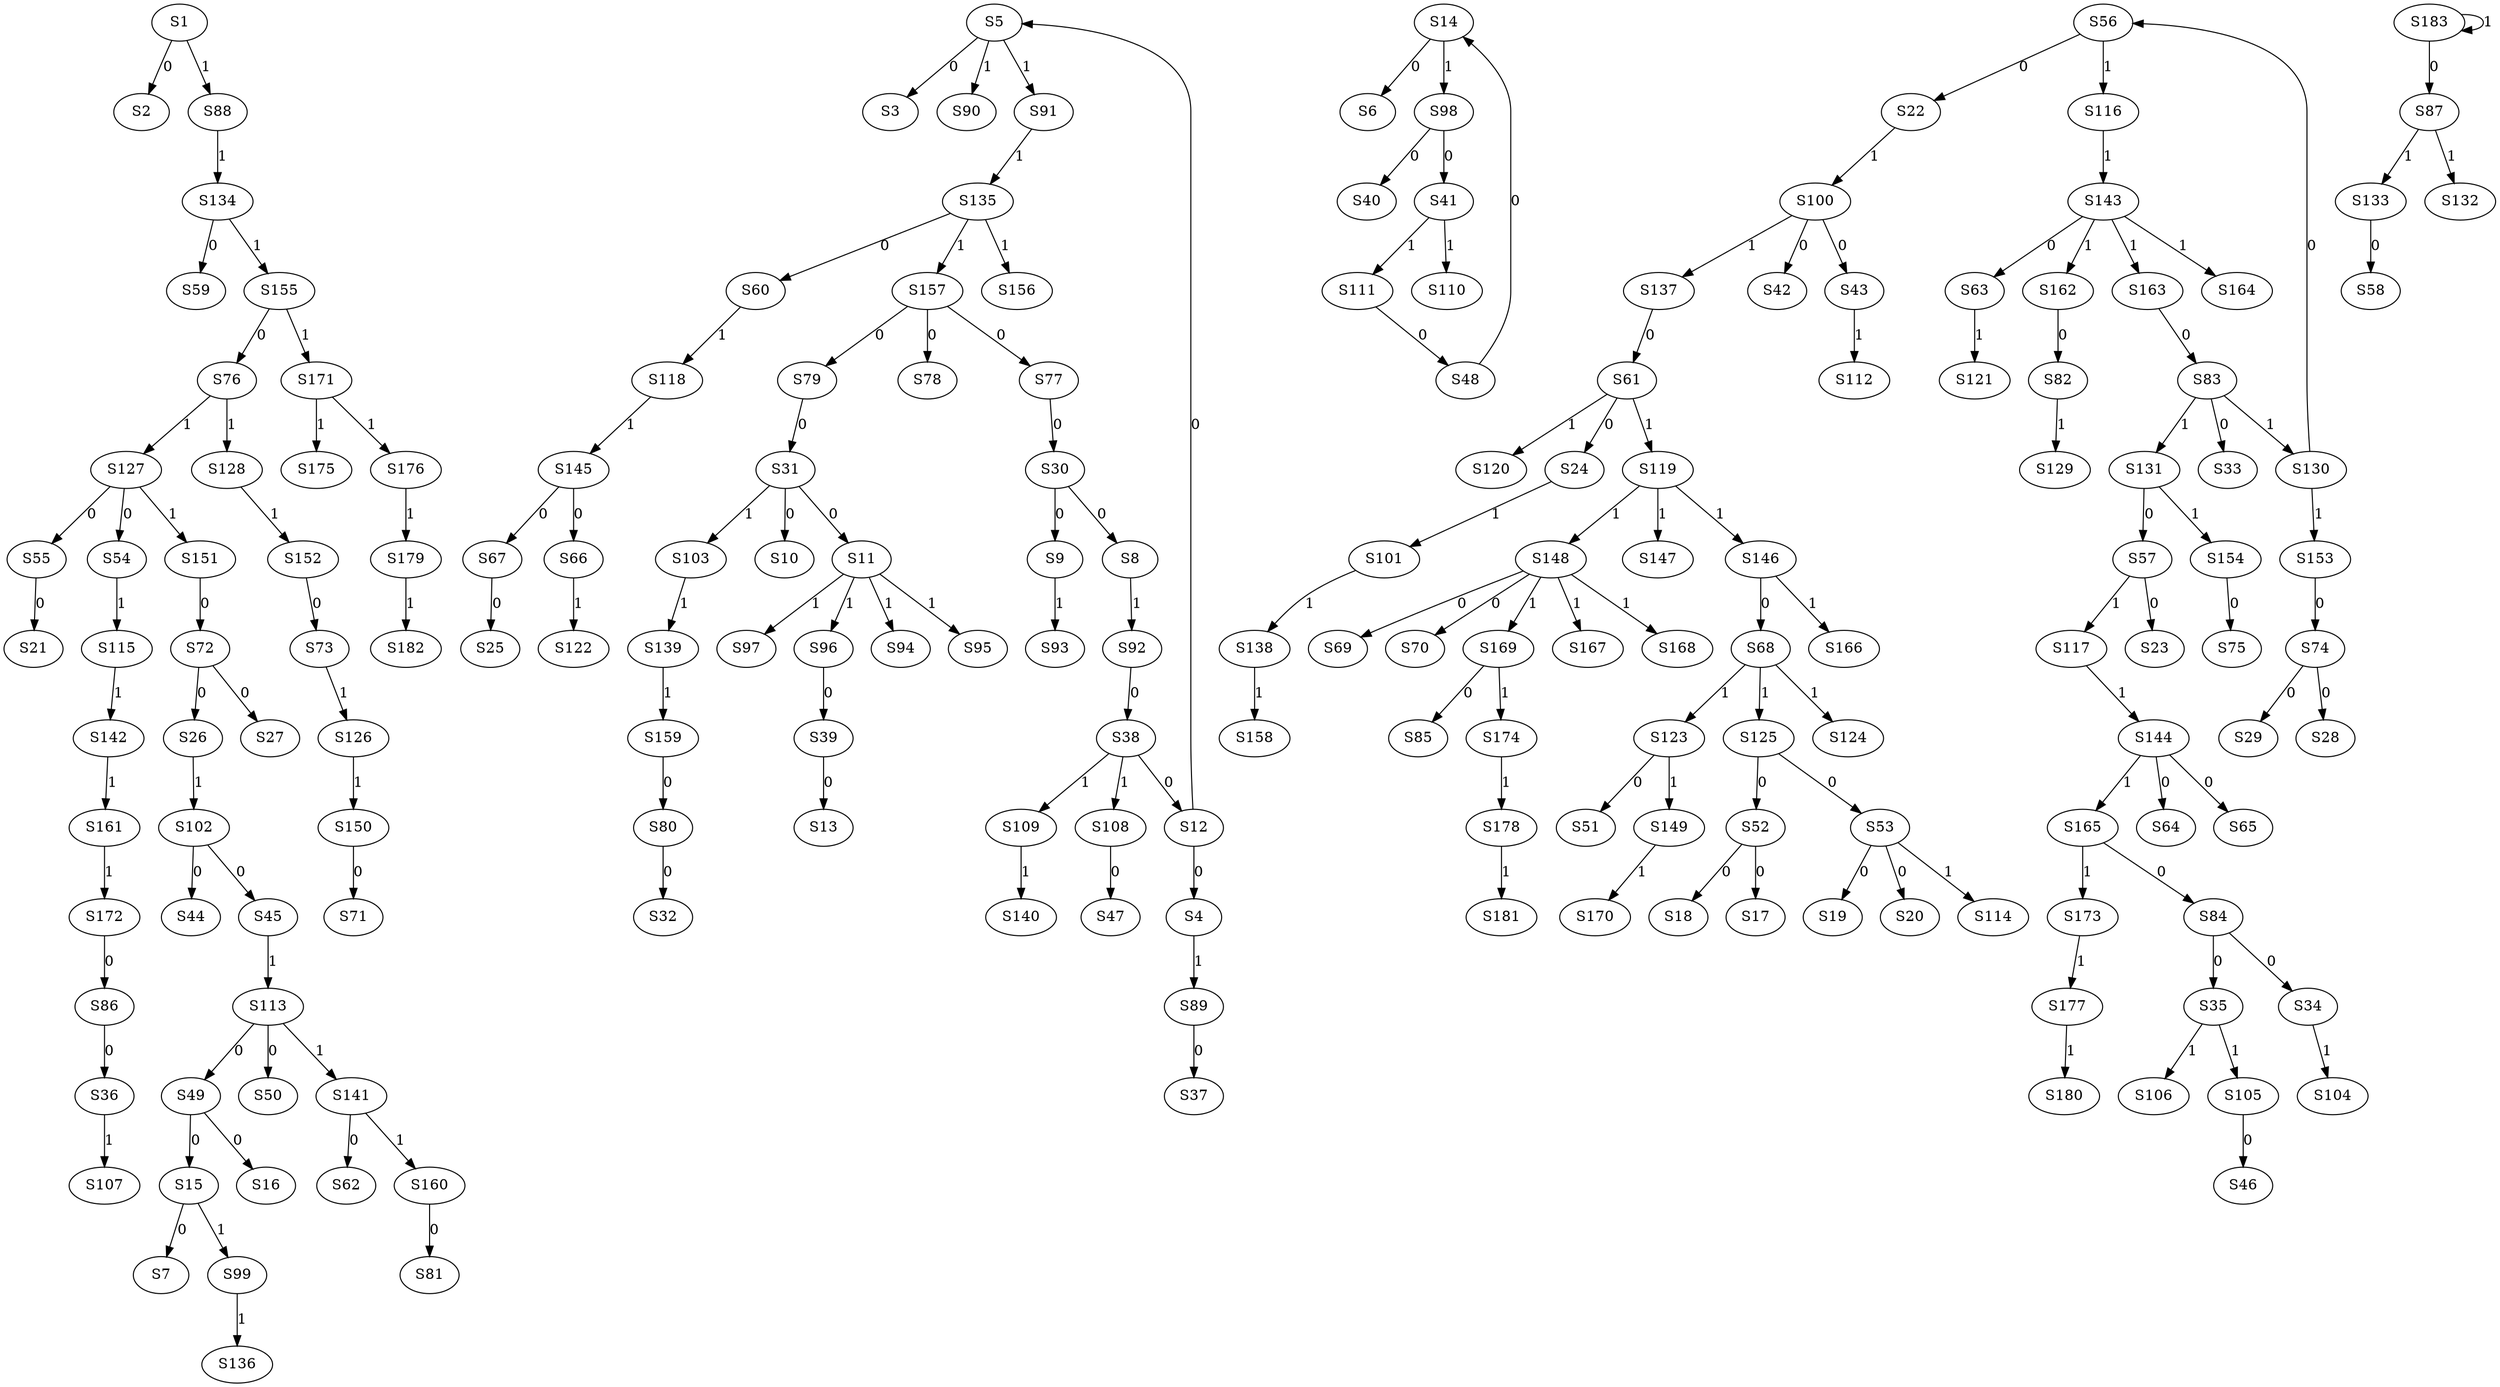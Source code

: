 strict digraph {
	S1 -> S2 [ label = 0 ];
	S5 -> S3 [ label = 0 ];
	S12 -> S4 [ label = 0 ];
	S12 -> S5 [ label = 0 ];
	S14 -> S6 [ label = 0 ];
	S15 -> S7 [ label = 0 ];
	S30 -> S8 [ label = 0 ];
	S30 -> S9 [ label = 0 ];
	S31 -> S10 [ label = 0 ];
	S31 -> S11 [ label = 0 ];
	S38 -> S12 [ label = 0 ];
	S39 -> S13 [ label = 0 ];
	S48 -> S14 [ label = 0 ];
	S49 -> S15 [ label = 0 ];
	S49 -> S16 [ label = 0 ];
	S52 -> S17 [ label = 0 ];
	S52 -> S18 [ label = 0 ];
	S53 -> S19 [ label = 0 ];
	S53 -> S20 [ label = 0 ];
	S55 -> S21 [ label = 0 ];
	S56 -> S22 [ label = 0 ];
	S57 -> S23 [ label = 0 ];
	S61 -> S24 [ label = 0 ];
	S67 -> S25 [ label = 0 ];
	S72 -> S26 [ label = 0 ];
	S72 -> S27 [ label = 0 ];
	S74 -> S28 [ label = 0 ];
	S74 -> S29 [ label = 0 ];
	S77 -> S30 [ label = 0 ];
	S79 -> S31 [ label = 0 ];
	S80 -> S32 [ label = 0 ];
	S83 -> S33 [ label = 0 ];
	S84 -> S34 [ label = 0 ];
	S84 -> S35 [ label = 0 ];
	S86 -> S36 [ label = 0 ];
	S89 -> S37 [ label = 0 ];
	S92 -> S38 [ label = 0 ];
	S96 -> S39 [ label = 0 ];
	S98 -> S40 [ label = 0 ];
	S98 -> S41 [ label = 0 ];
	S100 -> S42 [ label = 0 ];
	S100 -> S43 [ label = 0 ];
	S102 -> S44 [ label = 0 ];
	S102 -> S45 [ label = 0 ];
	S105 -> S46 [ label = 0 ];
	S108 -> S47 [ label = 0 ];
	S111 -> S48 [ label = 0 ];
	S113 -> S49 [ label = 0 ];
	S113 -> S50 [ label = 0 ];
	S123 -> S51 [ label = 0 ];
	S125 -> S52 [ label = 0 ];
	S125 -> S53 [ label = 0 ];
	S127 -> S54 [ label = 0 ];
	S127 -> S55 [ label = 0 ];
	S130 -> S56 [ label = 0 ];
	S131 -> S57 [ label = 0 ];
	S133 -> S58 [ label = 0 ];
	S134 -> S59 [ label = 0 ];
	S135 -> S60 [ label = 0 ];
	S137 -> S61 [ label = 0 ];
	S141 -> S62 [ label = 0 ];
	S143 -> S63 [ label = 0 ];
	S144 -> S64 [ label = 0 ];
	S144 -> S65 [ label = 0 ];
	S145 -> S66 [ label = 0 ];
	S145 -> S67 [ label = 0 ];
	S146 -> S68 [ label = 0 ];
	S148 -> S69 [ label = 0 ];
	S148 -> S70 [ label = 0 ];
	S150 -> S71 [ label = 0 ];
	S151 -> S72 [ label = 0 ];
	S152 -> S73 [ label = 0 ];
	S153 -> S74 [ label = 0 ];
	S154 -> S75 [ label = 0 ];
	S155 -> S76 [ label = 0 ];
	S157 -> S77 [ label = 0 ];
	S157 -> S78 [ label = 0 ];
	S157 -> S79 [ label = 0 ];
	S159 -> S80 [ label = 0 ];
	S160 -> S81 [ label = 0 ];
	S162 -> S82 [ label = 0 ];
	S163 -> S83 [ label = 0 ];
	S165 -> S84 [ label = 0 ];
	S169 -> S85 [ label = 0 ];
	S172 -> S86 [ label = 0 ];
	S183 -> S87 [ label = 0 ];
	S1 -> S88 [ label = 1 ];
	S4 -> S89 [ label = 1 ];
	S5 -> S90 [ label = 1 ];
	S5 -> S91 [ label = 1 ];
	S8 -> S92 [ label = 1 ];
	S9 -> S93 [ label = 1 ];
	S11 -> S94 [ label = 1 ];
	S11 -> S95 [ label = 1 ];
	S11 -> S96 [ label = 1 ];
	S11 -> S97 [ label = 1 ];
	S14 -> S98 [ label = 1 ];
	S15 -> S99 [ label = 1 ];
	S22 -> S100 [ label = 1 ];
	S24 -> S101 [ label = 1 ];
	S26 -> S102 [ label = 1 ];
	S31 -> S103 [ label = 1 ];
	S34 -> S104 [ label = 1 ];
	S35 -> S105 [ label = 1 ];
	S35 -> S106 [ label = 1 ];
	S36 -> S107 [ label = 1 ];
	S38 -> S108 [ label = 1 ];
	S38 -> S109 [ label = 1 ];
	S41 -> S110 [ label = 1 ];
	S41 -> S111 [ label = 1 ];
	S43 -> S112 [ label = 1 ];
	S45 -> S113 [ label = 1 ];
	S53 -> S114 [ label = 1 ];
	S54 -> S115 [ label = 1 ];
	S56 -> S116 [ label = 1 ];
	S57 -> S117 [ label = 1 ];
	S60 -> S118 [ label = 1 ];
	S61 -> S119 [ label = 1 ];
	S61 -> S120 [ label = 1 ];
	S63 -> S121 [ label = 1 ];
	S66 -> S122 [ label = 1 ];
	S68 -> S123 [ label = 1 ];
	S68 -> S124 [ label = 1 ];
	S68 -> S125 [ label = 1 ];
	S73 -> S126 [ label = 1 ];
	S76 -> S127 [ label = 1 ];
	S76 -> S128 [ label = 1 ];
	S82 -> S129 [ label = 1 ];
	S83 -> S130 [ label = 1 ];
	S83 -> S131 [ label = 1 ];
	S87 -> S132 [ label = 1 ];
	S87 -> S133 [ label = 1 ];
	S88 -> S134 [ label = 1 ];
	S91 -> S135 [ label = 1 ];
	S99 -> S136 [ label = 1 ];
	S100 -> S137 [ label = 1 ];
	S101 -> S138 [ label = 1 ];
	S103 -> S139 [ label = 1 ];
	S109 -> S140 [ label = 1 ];
	S113 -> S141 [ label = 1 ];
	S115 -> S142 [ label = 1 ];
	S116 -> S143 [ label = 1 ];
	S117 -> S144 [ label = 1 ];
	S118 -> S145 [ label = 1 ];
	S119 -> S146 [ label = 1 ];
	S119 -> S147 [ label = 1 ];
	S119 -> S148 [ label = 1 ];
	S123 -> S149 [ label = 1 ];
	S126 -> S150 [ label = 1 ];
	S127 -> S151 [ label = 1 ];
	S128 -> S152 [ label = 1 ];
	S130 -> S153 [ label = 1 ];
	S131 -> S154 [ label = 1 ];
	S134 -> S155 [ label = 1 ];
	S135 -> S156 [ label = 1 ];
	S135 -> S157 [ label = 1 ];
	S138 -> S158 [ label = 1 ];
	S139 -> S159 [ label = 1 ];
	S141 -> S160 [ label = 1 ];
	S142 -> S161 [ label = 1 ];
	S143 -> S162 [ label = 1 ];
	S143 -> S163 [ label = 1 ];
	S143 -> S164 [ label = 1 ];
	S144 -> S165 [ label = 1 ];
	S146 -> S166 [ label = 1 ];
	S148 -> S167 [ label = 1 ];
	S148 -> S168 [ label = 1 ];
	S148 -> S169 [ label = 1 ];
	S149 -> S170 [ label = 1 ];
	S155 -> S171 [ label = 1 ];
	S161 -> S172 [ label = 1 ];
	S165 -> S173 [ label = 1 ];
	S169 -> S174 [ label = 1 ];
	S171 -> S175 [ label = 1 ];
	S171 -> S176 [ label = 1 ];
	S173 -> S177 [ label = 1 ];
	S174 -> S178 [ label = 1 ];
	S176 -> S179 [ label = 1 ];
	S177 -> S180 [ label = 1 ];
	S178 -> S181 [ label = 1 ];
	S179 -> S182 [ label = 1 ];
	S183 -> S183 [ label = 1 ];
}